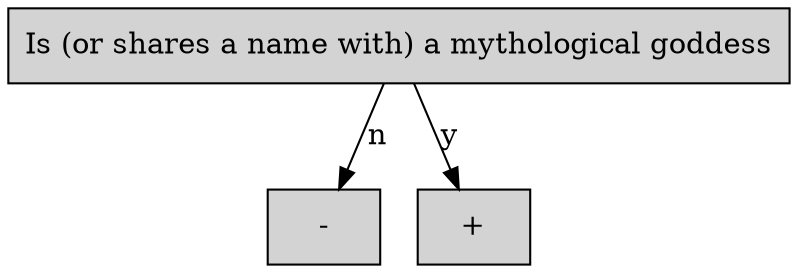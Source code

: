 digraph Tree{
 graph [compound=true];
n0 [shape=box, style="filled", label="Is (or shares a name with) a mythological goddess"];
n0 -> n1 [label="n"];
n1 [shape=box, style="filled", label="-
"];
n0 -> n2 [label="y"];
n2 [shape=box, style="filled", label="+
"];
}